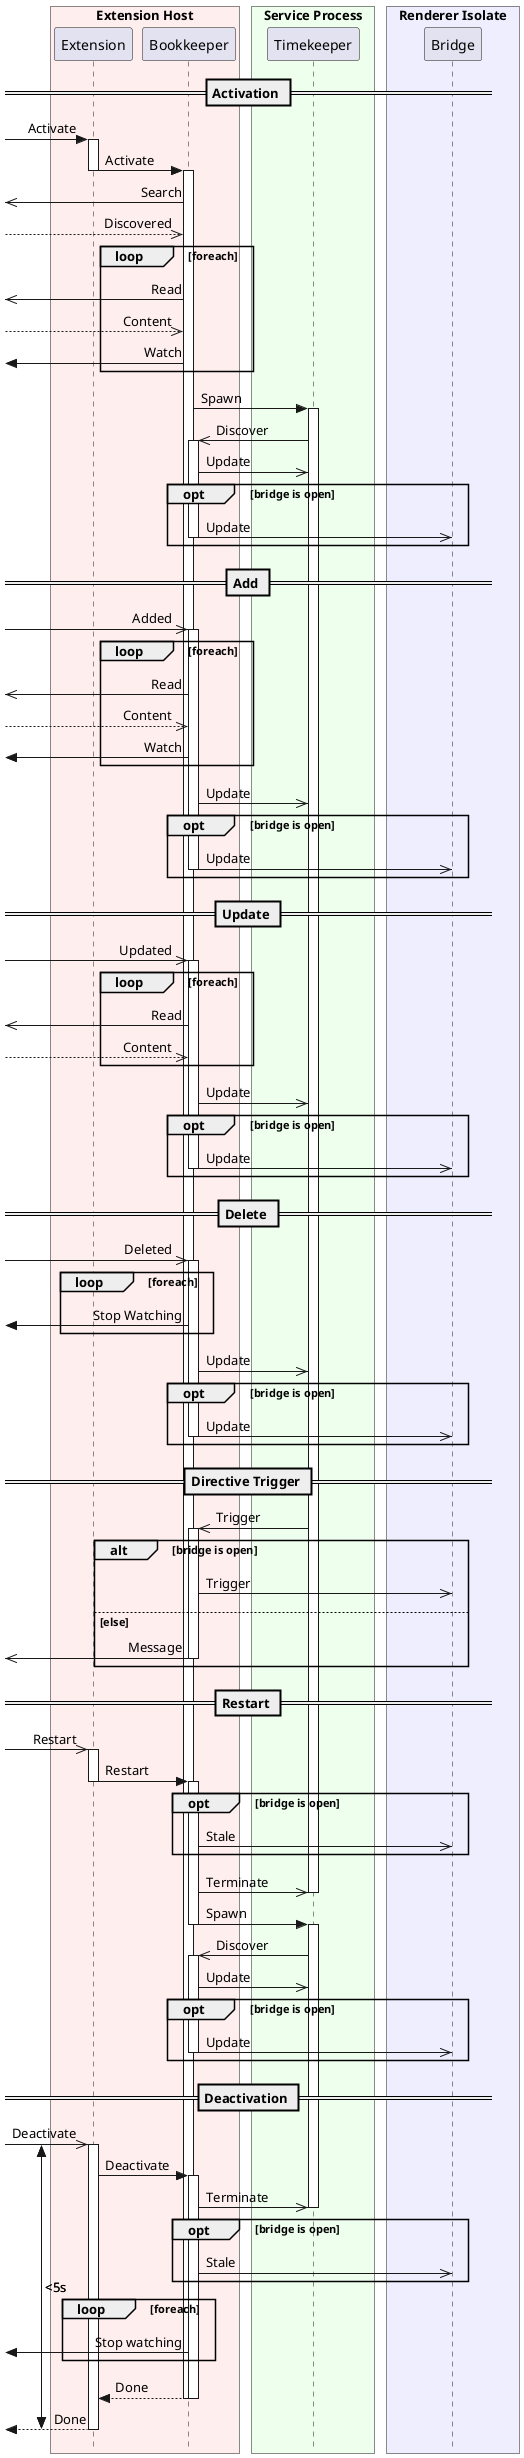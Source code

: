 @startuml ipc
!pragma teoz true
skinparam style strictuml
box "Extension Host" #fee
	participant "Extension" as ext
	participant "Bookkeeper" as book
end box
box "Service Process" #efe
	participant "Timekeeper" as time
end box
box "Renderer Isolate" #eef
	participant "Bridge" as br
end box

== Activation ==
[-> ext ++ : Activate
ext -> book --++ : Activate

[<<- book : Search
[-->> book : Discovered
loop foreach
	[<<- book : Read
	[-->> book : Content
	[<- book : Watch
end

book -> time ++ : Spawn
time ->> book ++ : Discover
book ->> time : Update
opt bridge is open
	book ->> br -- : Update
end

== Add ==
[->> book ++ : Added

loop foreach
	[<<- book : Read
	[-->> book : Content
	[<- book : Watch
end

book ->> time : Update

opt bridge is open
	book ->> br -- : Update
end

== Update ==
[->> book ++ : Updated

loop foreach
	[<<- book : Read
	[-->> book : Content
end

book ->> time : Update

opt bridge is open
	book ->> br -- : Update
end

== Delete ==
[->> book ++ : Deleted

loop foreach
	[<- book : Stop Watching
end

book ->> time : Update

opt bridge is open
	book ->> br -- : Update
end

== Directive Trigger ==
time ->> book ++ : Trigger

alt bridge is open
	book ->> br : Trigger
else else
	[<<- book -- : Message
end

== Restart ==

[->> ext ++ : Restart
ext -> book --++ : Restart
opt bridge is open
	book ->> br : Stale
end
book ->> time : Terminate
deactivate time

book -> time --++ : Spawn
time ->> book ++ : Discover
book ->> time : Update
opt bridge is open
	book ->> br -- : Update
end

== Deactivation ==
{ext_deactivate_start} [->> ext ++ : Deactivate
ext -> book ++ : Deactivate

book ->> time : Terminate
deactivate time

opt bridge is open
	book ->> br : Stale
end

loop foreach
	[<- book : Stop watching
end

book --> ext -- : Done
deactivate book

{ext_deactivate_end} [<-- ext -- : Done
{ext_deactivate_start} <-> {ext_deactivate_end} : <5s

@enduml
